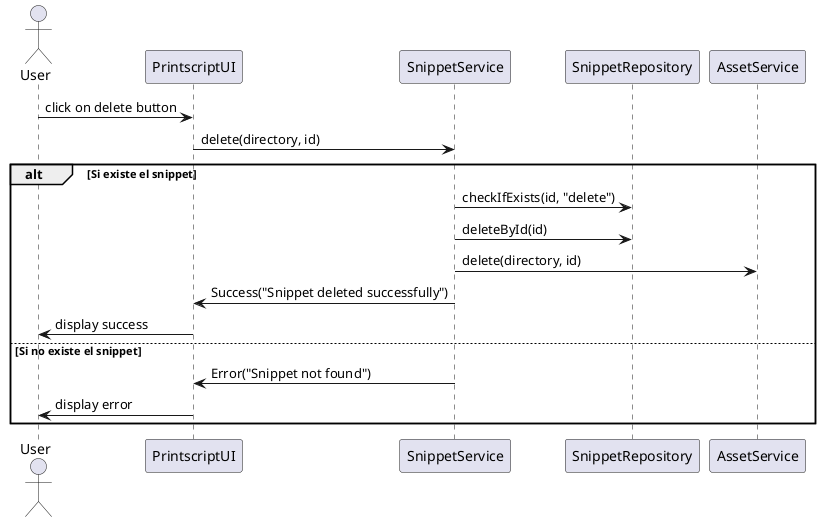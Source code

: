 @startuml

actor User

User -> PrintscriptUI: click on delete button
PrintscriptUI -> SnippetService: delete(directory, id)
alt Si existe el snippet
    SnippetService -> SnippetRepository: checkIfExists(id, "delete")
    SnippetService -> SnippetRepository: deleteById(id)
    SnippetService -> AssetService: delete(directory, id)
    SnippetService -> PrintscriptUI: Success("Snippet deleted successfully")
    PrintscriptUI -> User: display success
else Si no existe el snippet
    SnippetService -> PrintscriptUI: Error("Snippet not found")
    PrintscriptUI -> User: display error
end

@enduml

